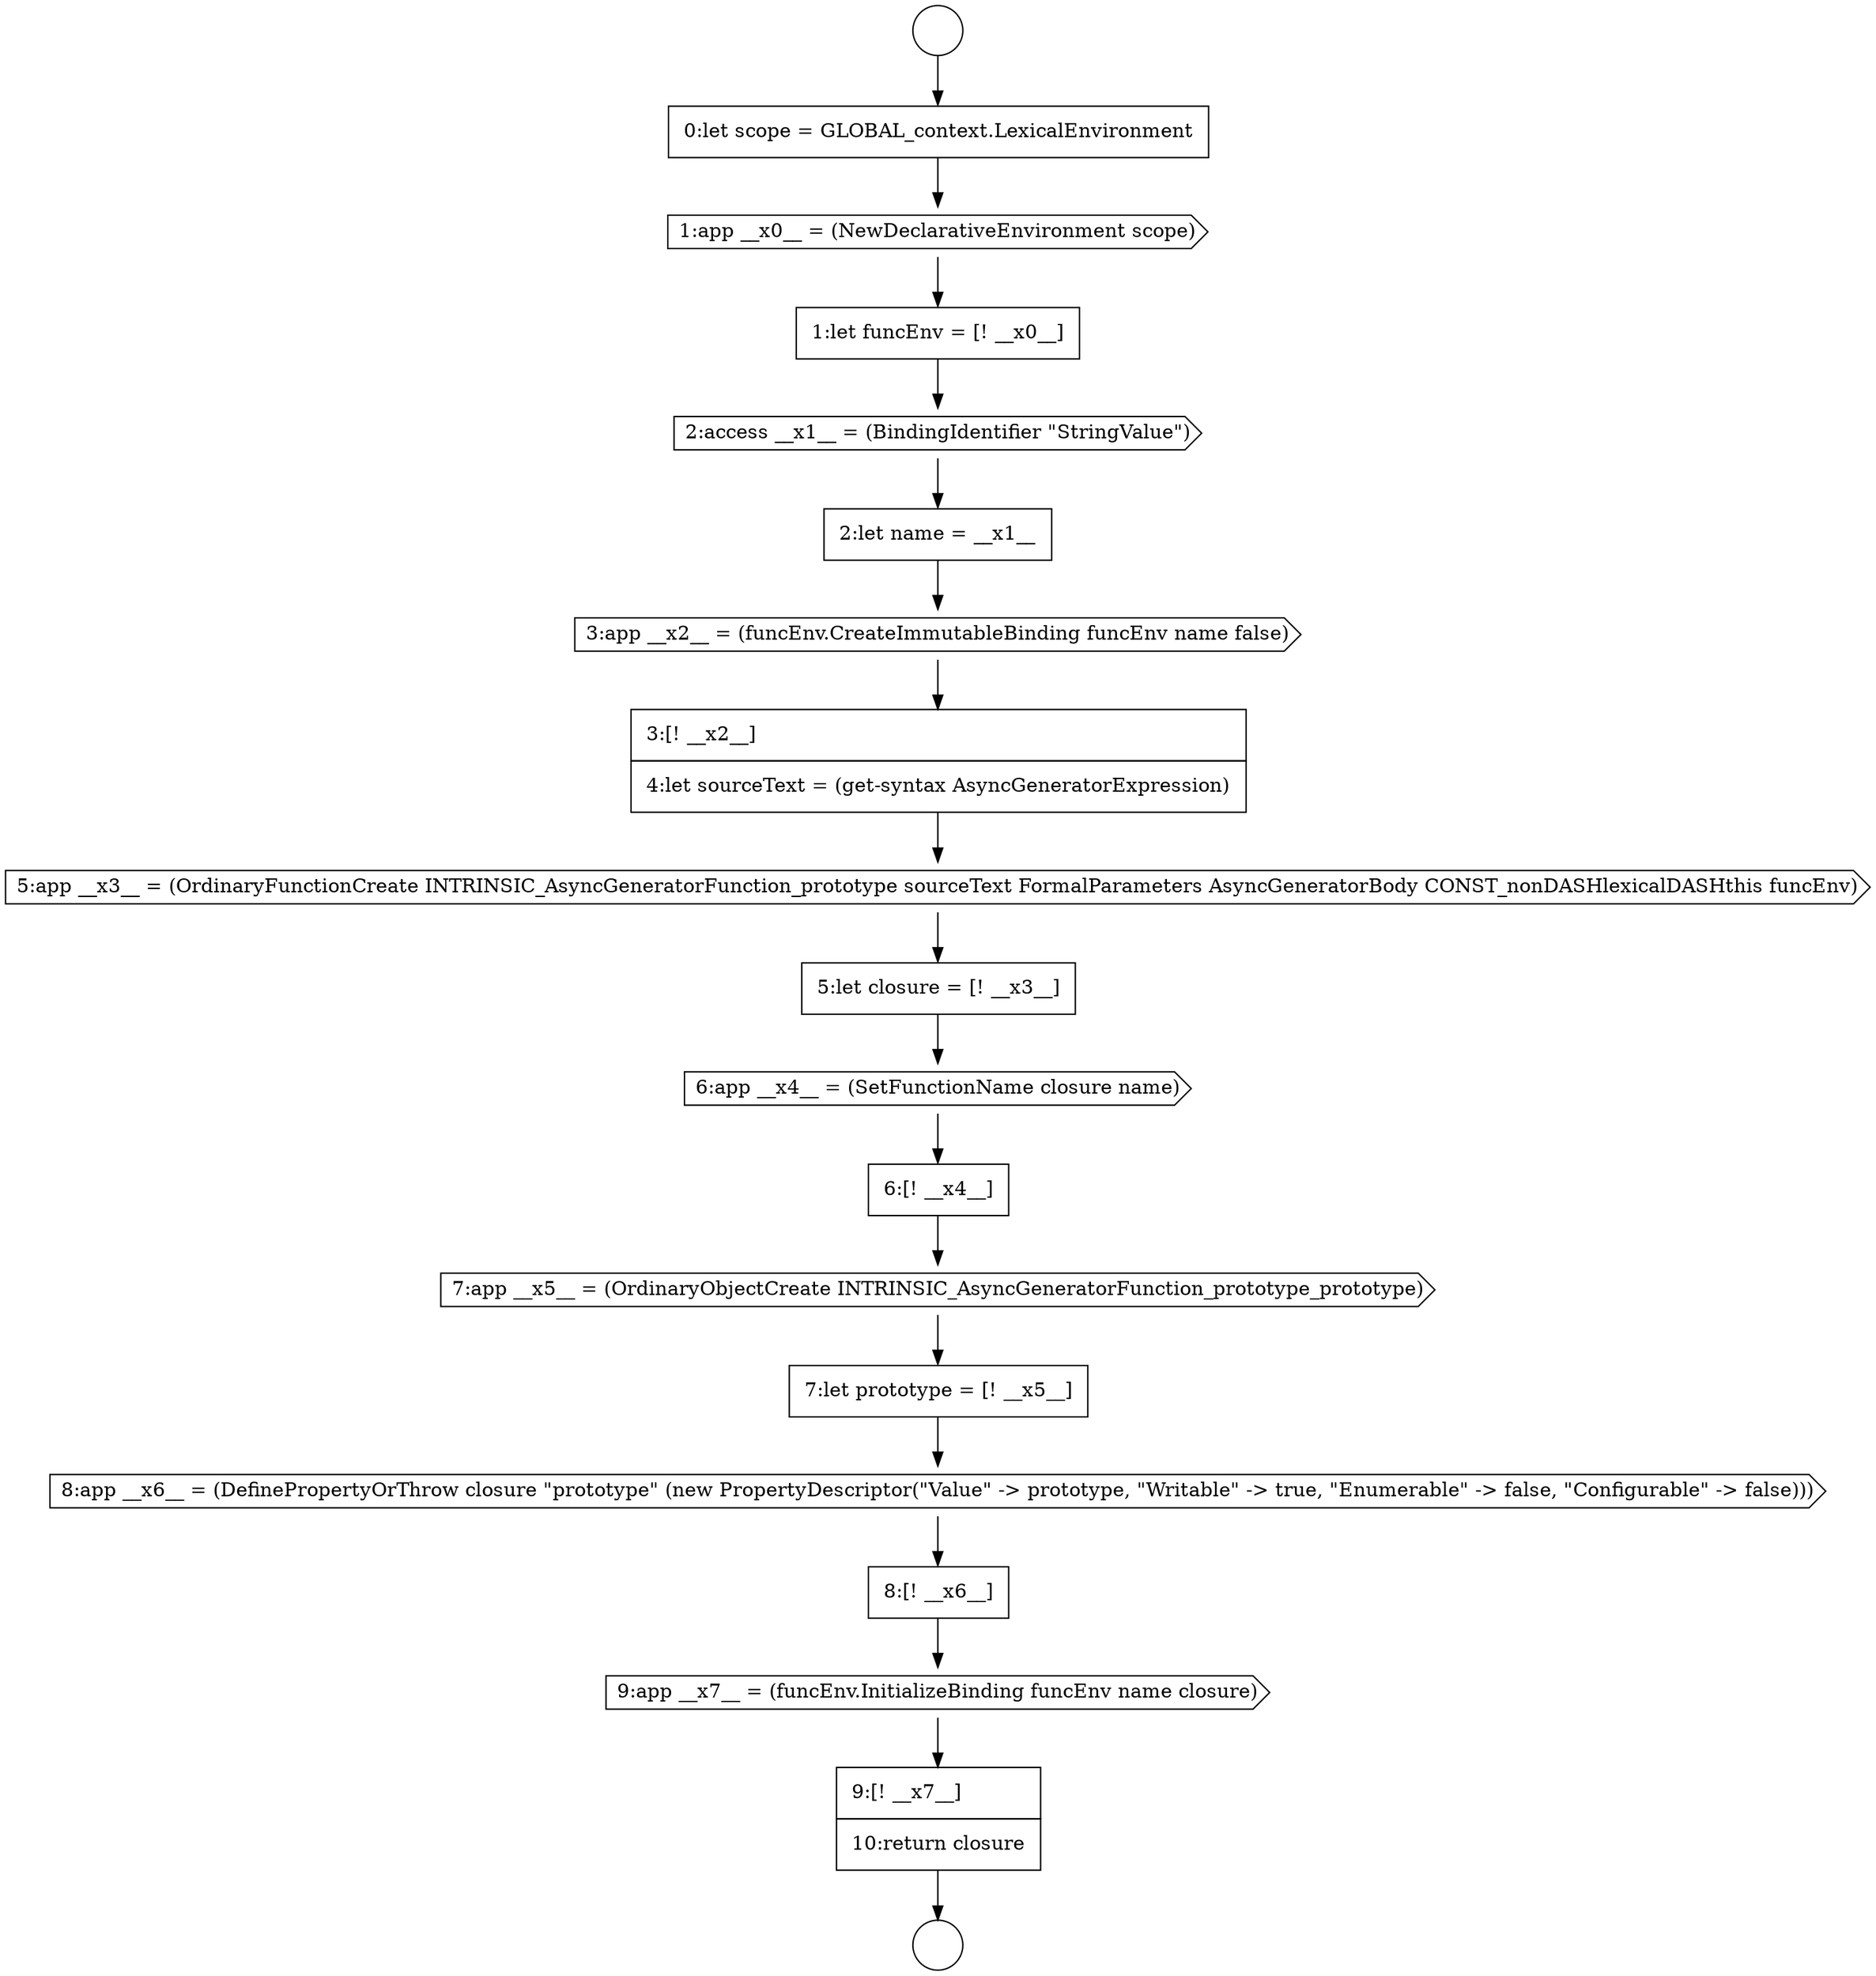 digraph {
  node9526 [shape=cds, label=<<font color="black">5:app __x3__ = (OrdinaryFunctionCreate INTRINSIC_AsyncGeneratorFunction_prototype sourceText FormalParameters AsyncGeneratorBody CONST_nonDASHlexicalDASHthis funcEnv)</font>> color="black" fillcolor="white" style=filled]
  node9529 [shape=none, margin=0, label=<<font color="black">
    <table border="0" cellborder="1" cellspacing="0" cellpadding="10">
      <tr><td align="left">6:[! __x4__]</td></tr>
    </table>
  </font>> color="black" fillcolor="white" style=filled]
  node9520 [shape=cds, label=<<font color="black">1:app __x0__ = (NewDeclarativeEnvironment scope)</font>> color="black" fillcolor="white" style=filled]
  node9533 [shape=none, margin=0, label=<<font color="black">
    <table border="0" cellborder="1" cellspacing="0" cellpadding="10">
      <tr><td align="left">8:[! __x6__]</td></tr>
    </table>
  </font>> color="black" fillcolor="white" style=filled]
  node9522 [shape=cds, label=<<font color="black">2:access __x1__ = (BindingIdentifier &quot;StringValue&quot;)</font>> color="black" fillcolor="white" style=filled]
  node9525 [shape=none, margin=0, label=<<font color="black">
    <table border="0" cellborder="1" cellspacing="0" cellpadding="10">
      <tr><td align="left">3:[! __x2__]</td></tr>
      <tr><td align="left">4:let sourceText = (get-syntax AsyncGeneratorExpression)</td></tr>
    </table>
  </font>> color="black" fillcolor="white" style=filled]
  node9530 [shape=cds, label=<<font color="black">7:app __x5__ = (OrdinaryObjectCreate INTRINSIC_AsyncGeneratorFunction_prototype_prototype)</font>> color="black" fillcolor="white" style=filled]
  node9528 [shape=cds, label=<<font color="black">6:app __x4__ = (SetFunctionName closure name)</font>> color="black" fillcolor="white" style=filled]
  node9524 [shape=cds, label=<<font color="black">3:app __x2__ = (funcEnv.CreateImmutableBinding funcEnv name false)</font>> color="black" fillcolor="white" style=filled]
  node9535 [shape=none, margin=0, label=<<font color="black">
    <table border="0" cellborder="1" cellspacing="0" cellpadding="10">
      <tr><td align="left">9:[! __x7__]</td></tr>
      <tr><td align="left">10:return closure</td></tr>
    </table>
  </font>> color="black" fillcolor="white" style=filled]
  node9518 [shape=circle label=" " color="black" fillcolor="white" style=filled]
  node9523 [shape=none, margin=0, label=<<font color="black">
    <table border="0" cellborder="1" cellspacing="0" cellpadding="10">
      <tr><td align="left">2:let name = __x1__</td></tr>
    </table>
  </font>> color="black" fillcolor="white" style=filled]
  node9519 [shape=none, margin=0, label=<<font color="black">
    <table border="0" cellborder="1" cellspacing="0" cellpadding="10">
      <tr><td align="left">0:let scope = GLOBAL_context.LexicalEnvironment</td></tr>
    </table>
  </font>> color="black" fillcolor="white" style=filled]
  node9534 [shape=cds, label=<<font color="black">9:app __x7__ = (funcEnv.InitializeBinding funcEnv name closure)</font>> color="black" fillcolor="white" style=filled]
  node9517 [shape=circle label=" " color="black" fillcolor="white" style=filled]
  node9531 [shape=none, margin=0, label=<<font color="black">
    <table border="0" cellborder="1" cellspacing="0" cellpadding="10">
      <tr><td align="left">7:let prototype = [! __x5__]</td></tr>
    </table>
  </font>> color="black" fillcolor="white" style=filled]
  node9521 [shape=none, margin=0, label=<<font color="black">
    <table border="0" cellborder="1" cellspacing="0" cellpadding="10">
      <tr><td align="left">1:let funcEnv = [! __x0__]</td></tr>
    </table>
  </font>> color="black" fillcolor="white" style=filled]
  node9532 [shape=cds, label=<<font color="black">8:app __x6__ = (DefinePropertyOrThrow closure &quot;prototype&quot; (new PropertyDescriptor(&quot;Value&quot; -&gt; prototype, &quot;Writable&quot; -&gt; true, &quot;Enumerable&quot; -&gt; false, &quot;Configurable&quot; -&gt; false)))</font>> color="black" fillcolor="white" style=filled]
  node9527 [shape=none, margin=0, label=<<font color="black">
    <table border="0" cellborder="1" cellspacing="0" cellpadding="10">
      <tr><td align="left">5:let closure = [! __x3__]</td></tr>
    </table>
  </font>> color="black" fillcolor="white" style=filled]
  node9520 -> node9521 [ color="black"]
  node9528 -> node9529 [ color="black"]
  node9533 -> node9534 [ color="black"]
  node9519 -> node9520 [ color="black"]
  node9523 -> node9524 [ color="black"]
  node9535 -> node9518 [ color="black"]
  node9526 -> node9527 [ color="black"]
  node9530 -> node9531 [ color="black"]
  node9527 -> node9528 [ color="black"]
  node9532 -> node9533 [ color="black"]
  node9522 -> node9523 [ color="black"]
  node9531 -> node9532 [ color="black"]
  node9517 -> node9519 [ color="black"]
  node9524 -> node9525 [ color="black"]
  node9525 -> node9526 [ color="black"]
  node9534 -> node9535 [ color="black"]
  node9529 -> node9530 [ color="black"]
  node9521 -> node9522 [ color="black"]
}
